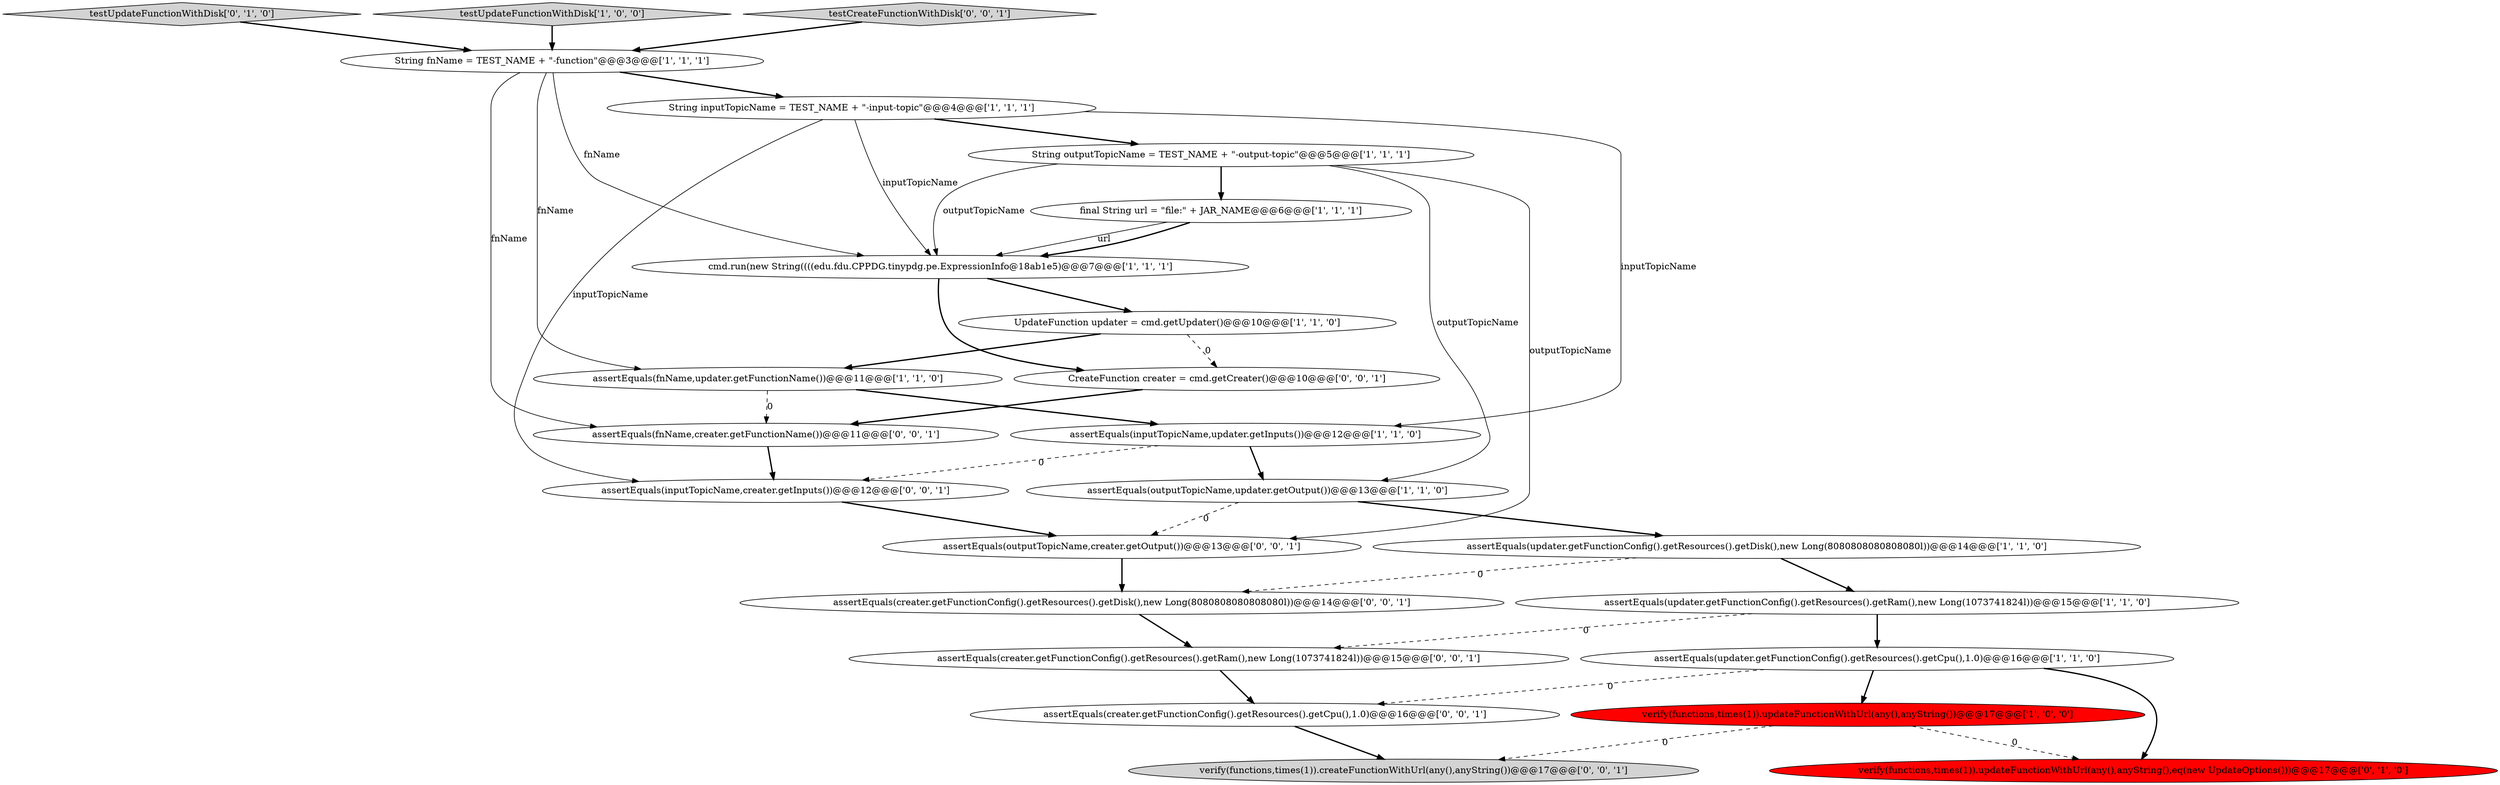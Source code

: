 digraph {
12 [style = filled, label = "cmd.run(new String((((edu.fdu.CPPDG.tinypdg.pe.ExpressionInfo@18ab1e5)@@@7@@@['1', '1', '1']", fillcolor = white, shape = ellipse image = "AAA0AAABBB1BBB"];
21 [style = filled, label = "assertEquals(inputTopicName,creater.getInputs())@@@12@@@['0', '0', '1']", fillcolor = white, shape = ellipse image = "AAA0AAABBB3BBB"];
9 [style = filled, label = "String fnName = TEST_NAME + \"-function\"@@@3@@@['1', '1', '1']", fillcolor = white, shape = ellipse image = "AAA0AAABBB1BBB"];
19 [style = filled, label = "verify(functions,times(1)).createFunctionWithUrl(any(),anyString())@@@17@@@['0', '0', '1']", fillcolor = lightgray, shape = ellipse image = "AAA0AAABBB3BBB"];
5 [style = filled, label = "assertEquals(updater.getFunctionConfig().getResources().getDisk(),new Long(8080808080808080l))@@@14@@@['1', '1', '0']", fillcolor = white, shape = ellipse image = "AAA0AAABBB1BBB"];
8 [style = filled, label = "verify(functions,times(1)).updateFunctionWithUrl(any(),anyString())@@@17@@@['1', '0', '0']", fillcolor = red, shape = ellipse image = "AAA1AAABBB1BBB"];
16 [style = filled, label = "CreateFunction creater = cmd.getCreater()@@@10@@@['0', '0', '1']", fillcolor = white, shape = ellipse image = "AAA0AAABBB3BBB"];
22 [style = filled, label = "assertEquals(creater.getFunctionConfig().getResources().getCpu(),1.0)@@@16@@@['0', '0', '1']", fillcolor = white, shape = ellipse image = "AAA0AAABBB3BBB"];
0 [style = filled, label = "assertEquals(updater.getFunctionConfig().getResources().getCpu(),1.0)@@@16@@@['1', '1', '0']", fillcolor = white, shape = ellipse image = "AAA0AAABBB1BBB"];
11 [style = filled, label = "assertEquals(fnName,updater.getFunctionName())@@@11@@@['1', '1', '0']", fillcolor = white, shape = ellipse image = "AAA0AAABBB1BBB"];
10 [style = filled, label = "final String url = \"file:\" + JAR_NAME@@@6@@@['1', '1', '1']", fillcolor = white, shape = ellipse image = "AAA0AAABBB1BBB"];
14 [style = filled, label = "testUpdateFunctionWithDisk['0', '1', '0']", fillcolor = lightgray, shape = diamond image = "AAA0AAABBB2BBB"];
15 [style = filled, label = "verify(functions,times(1)).updateFunctionWithUrl(any(),anyString(),eq(new UpdateOptions()))@@@17@@@['0', '1', '0']", fillcolor = red, shape = ellipse image = "AAA1AAABBB2BBB"];
20 [style = filled, label = "assertEquals(creater.getFunctionConfig().getResources().getRam(),new Long(1073741824l))@@@15@@@['0', '0', '1']", fillcolor = white, shape = ellipse image = "AAA0AAABBB3BBB"];
1 [style = filled, label = "String inputTopicName = TEST_NAME + \"-input-topic\"@@@4@@@['1', '1', '1']", fillcolor = white, shape = ellipse image = "AAA0AAABBB1BBB"];
13 [style = filled, label = "String outputTopicName = TEST_NAME + \"-output-topic\"@@@5@@@['1', '1', '1']", fillcolor = white, shape = ellipse image = "AAA0AAABBB1BBB"];
7 [style = filled, label = "assertEquals(inputTopicName,updater.getInputs())@@@12@@@['1', '1', '0']", fillcolor = white, shape = ellipse image = "AAA0AAABBB1BBB"];
18 [style = filled, label = "assertEquals(outputTopicName,creater.getOutput())@@@13@@@['0', '0', '1']", fillcolor = white, shape = ellipse image = "AAA0AAABBB3BBB"];
4 [style = filled, label = "testUpdateFunctionWithDisk['1', '0', '0']", fillcolor = lightgray, shape = diamond image = "AAA0AAABBB1BBB"];
23 [style = filled, label = "testCreateFunctionWithDisk['0', '0', '1']", fillcolor = lightgray, shape = diamond image = "AAA0AAABBB3BBB"];
17 [style = filled, label = "assertEquals(fnName,creater.getFunctionName())@@@11@@@['0', '0', '1']", fillcolor = white, shape = ellipse image = "AAA0AAABBB3BBB"];
3 [style = filled, label = "assertEquals(outputTopicName,updater.getOutput())@@@13@@@['1', '1', '0']", fillcolor = white, shape = ellipse image = "AAA0AAABBB1BBB"];
6 [style = filled, label = "assertEquals(updater.getFunctionConfig().getResources().getRam(),new Long(1073741824l))@@@15@@@['1', '1', '0']", fillcolor = white, shape = ellipse image = "AAA0AAABBB1BBB"];
24 [style = filled, label = "assertEquals(creater.getFunctionConfig().getResources().getDisk(),new Long(8080808080808080l))@@@14@@@['0', '0', '1']", fillcolor = white, shape = ellipse image = "AAA0AAABBB3BBB"];
2 [style = filled, label = "UpdateFunction updater = cmd.getUpdater()@@@10@@@['1', '1', '0']", fillcolor = white, shape = ellipse image = "AAA0AAABBB1BBB"];
13->10 [style = bold, label=""];
4->9 [style = bold, label=""];
8->19 [style = dashed, label="0"];
18->24 [style = bold, label=""];
7->21 [style = dashed, label="0"];
22->19 [style = bold, label=""];
1->12 [style = solid, label="inputTopicName"];
6->20 [style = dashed, label="0"];
1->7 [style = solid, label="inputTopicName"];
13->3 [style = solid, label="outputTopicName"];
3->18 [style = dashed, label="0"];
8->15 [style = dashed, label="0"];
9->12 [style = solid, label="fnName"];
5->24 [style = dashed, label="0"];
6->0 [style = bold, label=""];
12->16 [style = bold, label=""];
11->17 [style = dashed, label="0"];
16->17 [style = bold, label=""];
13->18 [style = solid, label="outputTopicName"];
1->13 [style = bold, label=""];
0->22 [style = dashed, label="0"];
21->18 [style = bold, label=""];
7->3 [style = bold, label=""];
0->15 [style = bold, label=""];
1->21 [style = solid, label="inputTopicName"];
20->22 [style = bold, label=""];
24->20 [style = bold, label=""];
10->12 [style = solid, label="url"];
12->2 [style = bold, label=""];
3->5 [style = bold, label=""];
5->6 [style = bold, label=""];
10->12 [style = bold, label=""];
9->17 [style = solid, label="fnName"];
2->16 [style = dashed, label="0"];
13->12 [style = solid, label="outputTopicName"];
0->8 [style = bold, label=""];
14->9 [style = bold, label=""];
9->1 [style = bold, label=""];
23->9 [style = bold, label=""];
17->21 [style = bold, label=""];
2->11 [style = bold, label=""];
9->11 [style = solid, label="fnName"];
11->7 [style = bold, label=""];
}
